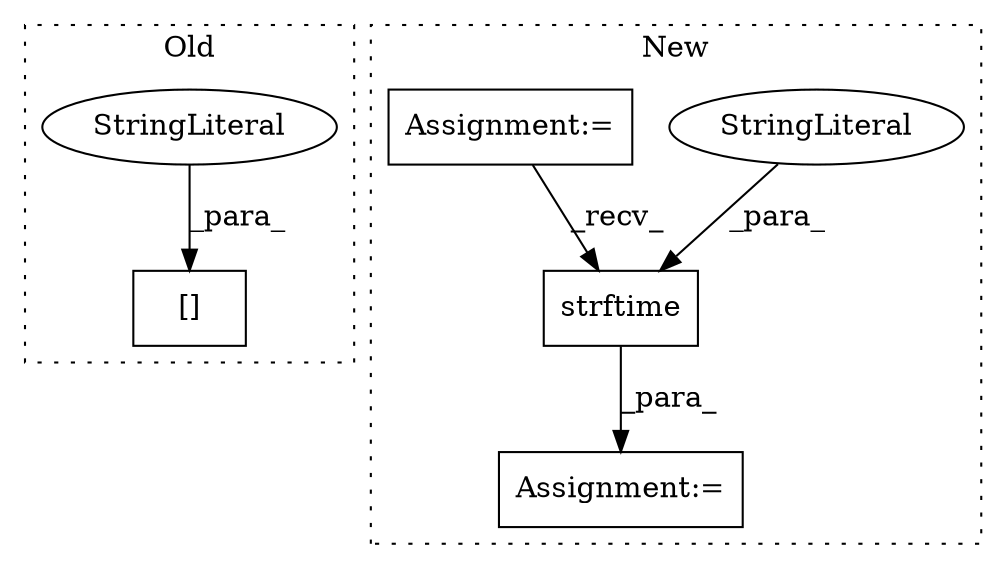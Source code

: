 digraph G {
subgraph cluster0 {
1 [label="[]" a="2" s="335,354" l="4,1" shape="box"];
4 [label="StringLiteral" a="45" s="339" l="15" shape="ellipse"];
label = "Old";
style="dotted";
}
subgraph cluster1 {
2 [label="strftime" a="32" s="459,487" l="9,1" shape="box"];
3 [label="StringLiteral" a="45" s="468" l="19" shape="ellipse"];
5 [label="Assignment:=" a="7" s="443" l="1" shape="box"];
6 [label="Assignment:=" a="7" s="337" l="8" shape="box"];
label = "New";
style="dotted";
}
2 -> 5 [label="_para_"];
3 -> 2 [label="_para_"];
4 -> 1 [label="_para_"];
6 -> 2 [label="_recv_"];
}